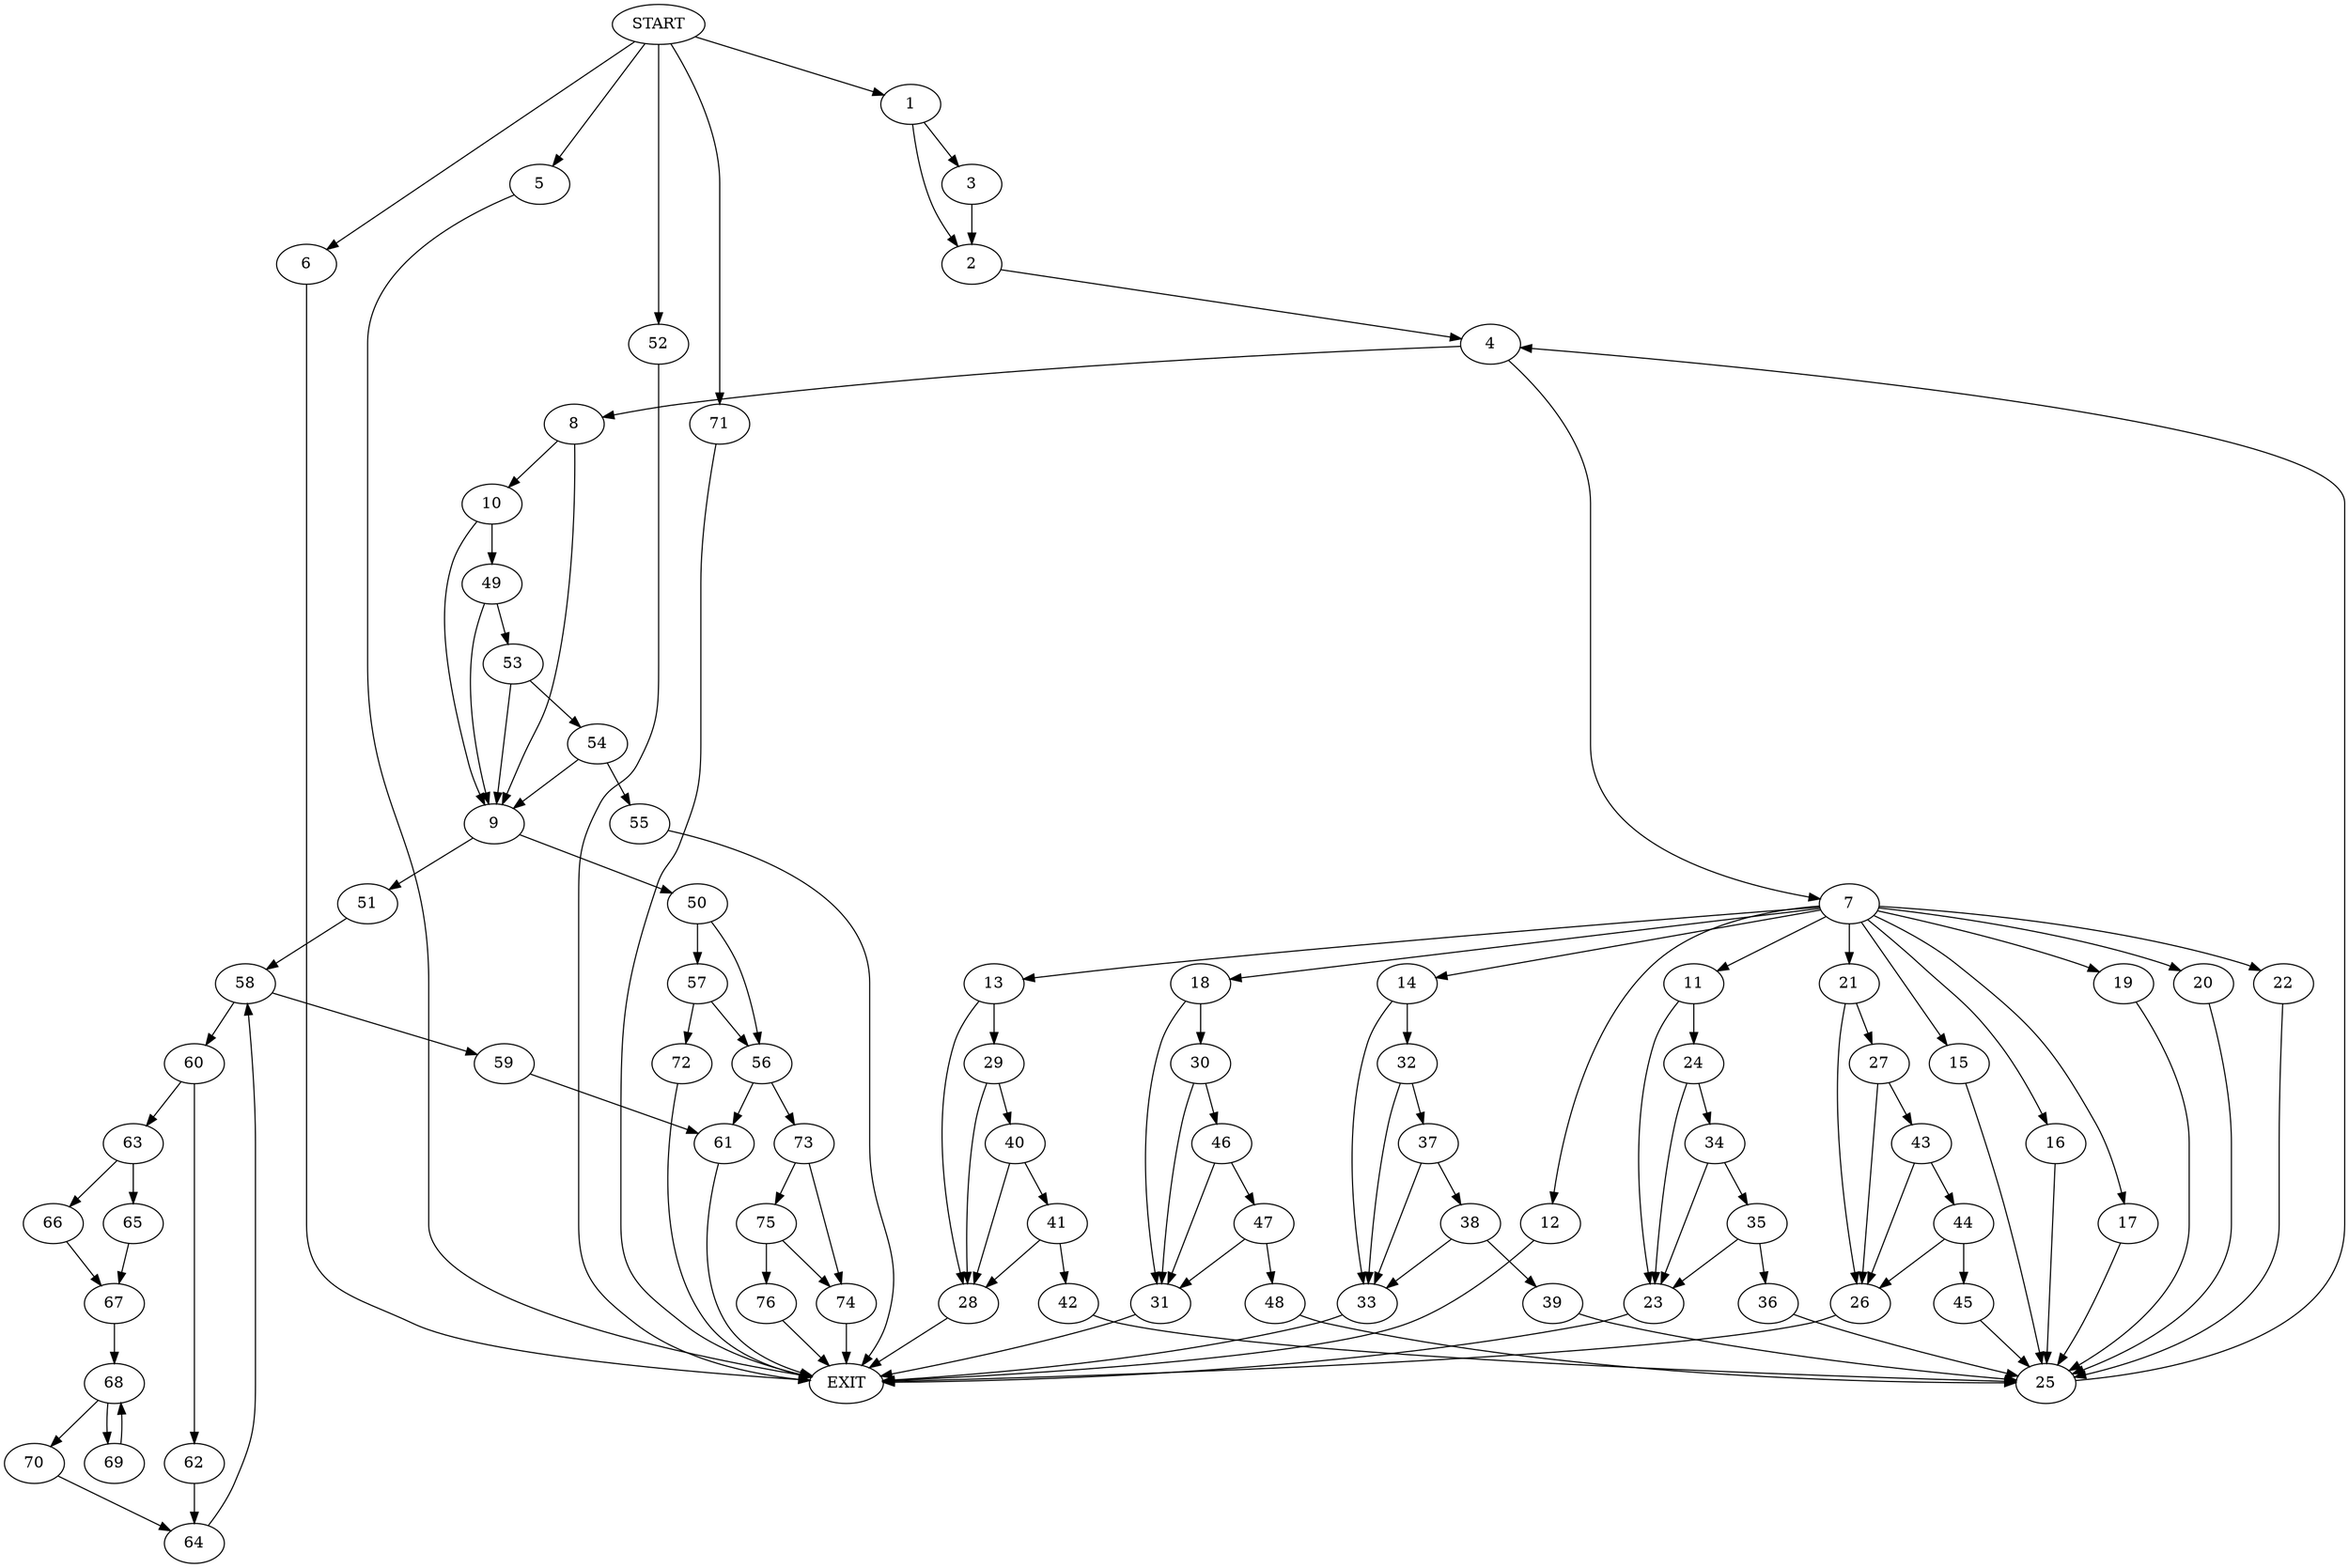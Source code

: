 digraph {
0 [label="START"]
77 [label="EXIT"]
0 -> 1
1 -> 2
1 -> 3
2 -> 4
3 -> 2
0 -> 5
5 -> 77
0 -> 6
6 -> 77
4 -> 7
4 -> 8
8 -> 9
8 -> 10
7 -> 11
7 -> 12
7 -> 13
7 -> 14
7 -> 15
7 -> 16
7 -> 17
7 -> 18
7 -> 19
7 -> 20
7 -> 21
7 -> 22
11 -> 23
11 -> 24
12 -> 77
17 -> 25
21 -> 26
21 -> 27
19 -> 25
13 -> 28
13 -> 29
16 -> 25
18 -> 30
18 -> 31
22 -> 25
20 -> 25
14 -> 32
14 -> 33
15 -> 25
23 -> 77
24 -> 23
24 -> 34
34 -> 35
34 -> 23
35 -> 23
35 -> 36
36 -> 25
25 -> 4
33 -> 77
32 -> 33
32 -> 37
37 -> 38
37 -> 33
38 -> 39
38 -> 33
39 -> 25
28 -> 77
29 -> 40
29 -> 28
40 -> 28
40 -> 41
41 -> 28
41 -> 42
42 -> 25
26 -> 77
27 -> 43
27 -> 26
43 -> 26
43 -> 44
44 -> 26
44 -> 45
45 -> 25
30 -> 46
30 -> 31
31 -> 77
46 -> 47
46 -> 31
47 -> 31
47 -> 48
48 -> 25
10 -> 9
10 -> 49
9 -> 50
9 -> 51
0 -> 52
52 -> 77
49 -> 9
49 -> 53
53 -> 9
53 -> 54
54 -> 9
54 -> 55
55 -> 77
50 -> 56
50 -> 57
51 -> 58
58 -> 59
58 -> 60
59 -> 61
60 -> 62
60 -> 63
62 -> 64
63 -> 65
63 -> 66
66 -> 67
65 -> 67
67 -> 68
68 -> 69
68 -> 70
70 -> 64
69 -> 68
64 -> 58
61 -> 77
0 -> 71
71 -> 77
57 -> 56
57 -> 72
56 -> 73
56 -> 61
72 -> 77
73 -> 74
73 -> 75
75 -> 76
75 -> 74
74 -> 77
76 -> 77
}
